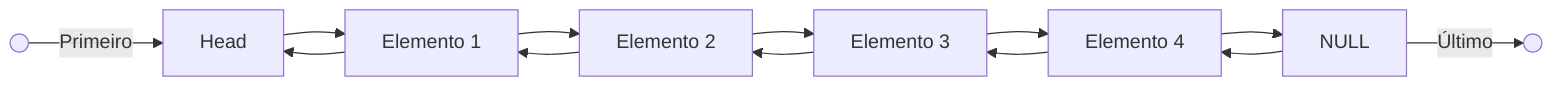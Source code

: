 flowchart LR
    Nada1(( )) -->|Primeiro| A[Head]
    A --> B[Elemento 1]
    B --> C[Elemento 2]
    C --> D[Elemento 3]
    D --> E[Elemento 4]
    E --> F[NULL]
    F -->|Último| Nada2(( ))

    F --> E
    E --> D
    D --> C
    C --> B
    B --> A